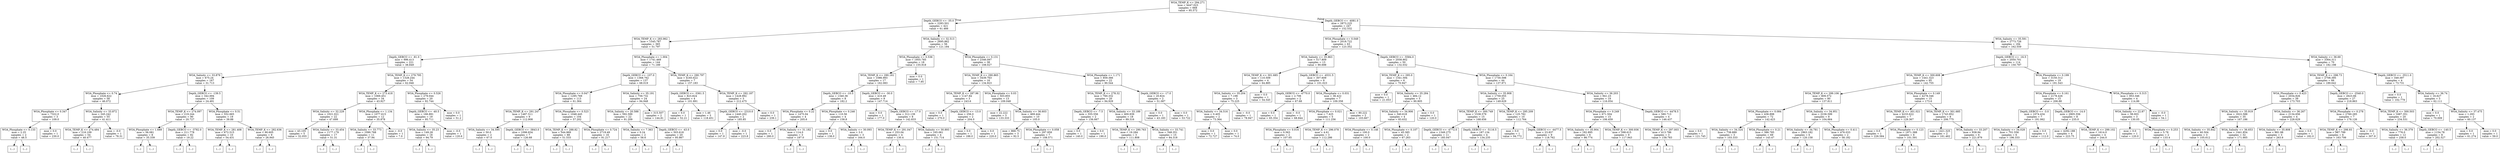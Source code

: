 digraph Tree {
node [shape=box] ;
0 [label="WOA_TEMP_K <= 294.271\nmse = 4447.023\nsamples = 668\nvalue = 95.572"] ;
1 [label="Depth_GEBCO <= -35.0\nmse = 2283.501\nsamples = 421\nvalue = 61.466"] ;
0 -> 1 [labeldistance=2.5, labelangle=45, headlabel="True"] ;
2 [label="WOA_TEMP_K <= 283.962\nmse = 1545.787\nsamples = 365\nvalue = 51.797"] ;
1 -> 2 ;
3 [label="Depth_GEBCO <= -81.0\nmse = 996.413\nsamples = 221\nvalue = 38.849"] ;
2 -> 3 ;
4 [label="WOA_Salinity <= 33.879\nmse = 675.24\nsamples = 167\nvalue = 31.713"] ;
3 -> 4 ;
5 [label="WOA_Phosphate <= 0.74\nmse = 1026.622\nsamples = 58\nvalue = 46.072"] ;
4 -> 5 ;
6 [label="WOA_Phosphate <= 0.347\nmse = 7322.0\nsamples = 3\nvalue = 109.0"] ;
5 -> 6 ;
7 [label="WOA_Phosphate <= 0.133\nmse = 2.25\nsamples = 2\nvalue = 48.5"] ;
6 -> 7 ;
8 [label="(...)"] ;
7 -> 8 ;
9 [label="(...)"] ;
7 -> 9 ;
10 [label="mse = 0.0\nsamples = 1\nvalue = 230.0"] ;
6 -> 10 ;
11 [label="WOA_Salinity <= 33.872\nmse = 245.242\nsamples = 55\nvalue = 41.411"] ;
5 -> 11 ;
12 [label="WOA_TEMP_K <= 274.484\nmse = 216.109\nsamples = 54\nvalue = 40.477"] ;
11 -> 12 ;
13 [label="(...)"] ;
12 -> 13 ;
82 [label="(...)"] ;
12 -> 82 ;
109 [label="mse = -0.0\nsamples = 1\nvalue = 78.31"] ;
11 -> 109 ;
110 [label="Depth_GEBCO <= -139.5\nmse = 342.694\nsamples = 109\nvalue = 24.491"] ;
4 -> 110 ;
111 [label="WOA_TEMP_K <= 274.097\nmse = 219.244\nsamples = 90\nvalue = 20.727"] ;
110 -> 111 ;
112 [label="WOA_Phosphate <= 1.689\nmse = 56.081\nsamples = 8\nvalue = 35.339"] ;
111 -> 112 ;
113 [label="(...)"] ;
112 -> 113 ;
120 [label="(...)"] ;
112 -> 120 ;
127 [label="Depth_GEBCO <= -3782.0\nmse = 211.778\nsamples = 82\nvalue = 19.22"] ;
111 -> 127 ;
128 [label="(...)"] ;
127 -> 128 ;
149 [label="(...)"] ;
127 -> 149 ;
242 [label="WOA_Phosphate <= 0.51\nmse = 552.665\nsamples = 19\nvalue = 39.88"] ;
110 -> 242 ;
243 [label="WOA_TEMP_K <= 281.408\nmse = 672.515\nsamples = 10\nvalue = 54.431"] ;
242 -> 243 ;
244 [label="(...)"] ;
243 -> 244 ;
251 [label="(...)"] ;
243 -> 251 ;
262 [label="WOA_TEMP_K <= 282.636\nmse = 90.605\nsamples = 9\nvalue = 26.945"] ;
242 -> 262 ;
263 [label="(...)"] ;
262 -> 263 ;
268 [label="(...)"] ;
262 -> 268 ;
277 [label="WOA_TEMP_K <= 279.795\nmse = 1328.244\nsamples = 54\nvalue = 62.946"] ;
3 -> 277 ;
278 [label="WOA_TEMP_K <= 273.418\nmse = 1069.451\nsamples = 34\nvalue = 43.927"] ;
277 -> 278 ;
279 [label="WOA_Salinity <= 32.229\nmse = 1021.021\nsamples = 22\nvalue = 47.699"] ;
278 -> 279 ;
280 [label="mse = 43.105\nsamples = 5\nvalue = 32.055"] ;
279 -> 280 ;
281 [label="WOA_Salinity <= 33.454\nmse = 1177.179\nsamples = 17\nvalue = 51.31"] ;
279 -> 281 ;
282 [label="(...)"] ;
281 -> 282 ;
291 [label="(...)"] ;
281 -> 291 ;
292 [label="WOA_Phosphate <= 1.134\nmse = 1077.615\nsamples = 12\nvalue = 35.878"] ;
278 -> 292 ;
293 [label="WOA_Salinity <= 33.773\nmse = 1090.768\nsamples = 11\nvalue = 37.94"] ;
292 -> 293 ;
294 [label="(...)"] ;
293 -> 294 ;
295 [label="(...)"] ;
293 -> 295 ;
296 [label="mse = -0.0\nsamples = 1\nvalue = 7.0"] ;
292 -> 296 ;
297 [label="WOA_Phosphate <= 0.526\nmse = 279.044\nsamples = 20\nvalue = 92.744"] ;
277 -> 297 ;
298 [label="Depth_GEBCO <= -40.5\nmse = 166.891\nsamples = 19\nvalue = 95.711"] ;
297 -> 298 ;
299 [label="WOA_Salinity <= 35.23\nmse = 149.28\nsamples = 18\nvalue = 94.79"] ;
298 -> 299 ;
300 [label="(...)"] ;
299 -> 300 ;
313 [label="(...)"] ;
299 -> 313 ;
314 [label="mse = -0.0\nsamples = 1\nvalue = 120.6"] ;
298 -> 314 ;
315 [label="mse = 0.0\nsamples = 1\nvalue = 51.2"] ;
297 -> 315 ;
316 [label="WOA_Phosphate <= 1.004\nmse = 1741.469\nsamples = 144\nvalue = 71.189"] ;
2 -> 316 ;
317 [label="Depth_GEBCO <= -107.0\nmse = 1368.762\nsamples = 137\nvalue = 68.019"] ;
316 -> 317 ;
318 [label="WOA_Phosphate <= 0.047\nmse = 1295.769\nsamples = 113\nvalue = 61.364"] ;
317 -> 318 ;
319 [label="WOA_TEMP_K <= 291.247\nmse = 1487.511\nsamples = 9\nvalue = 112.908"] ;
318 -> 319 ;
320 [label="WOA_Salinity <= 34.595\nmse = 50.0\nsamples = 2\nvalue = 67.0"] ;
319 -> 320 ;
321 [label="(...)"] ;
320 -> 321 ;
322 [label="(...)"] ;
320 -> 322 ;
323 [label="Depth_GEBCO <= -3843.0\nmse = 1096.834\nsamples = 7\nvalue = 126.68"] ;
319 -> 323 ;
324 [label="(...)"] ;
323 -> 324 ;
327 [label="(...)"] ;
323 -> 327 ;
332 [label="WOA_Phosphate <= 0.523\nmse = 1048.445\nsamples = 104\nvalue = 57.202"] ;
318 -> 332 ;
333 [label="WOA_TEMP_K <= 288.82\nmse = 544.969\nsamples = 88\nvalue = 51.533"] ;
332 -> 333 ;
334 [label="(...)"] ;
333 -> 334 ;
381 [label="(...)"] ;
333 -> 381 ;
482 [label="WOA_Phosphate <= 0.724\nmse = 2719.49\nsamples = 16\nvalue = 91.217"] ;
332 -> 482 ;
483 [label="(...)"] ;
482 -> 483 ;
502 [label="(...)"] ;
482 -> 502 ;
511 [label="WOA_Salinity <= 35.191\nmse = 759.732\nsamples = 24\nvalue = 94.948"] ;
317 -> 511 ;
512 [label="WOA_Salinity <= 20.588\nmse = 592.599\nsamples = 22\nvalue = 91.209"] ;
511 -> 512 ;
513 [label="WOA_Salinity <= 7.363\nmse = 0.24\nsamples = 2\nvalue = 58.6"] ;
512 -> 513 ;
514 [label="(...)"] ;
513 -> 514 ;
515 [label="(...)"] ;
513 -> 515 ;
516 [label="Depth_GEBCO <= -43.0\nmse = 503.618\nsamples = 20\nvalue = 95.867"] ;
512 -> 516 ;
517 [label="(...)"] ;
516 -> 517 ;
546 [label="(...)"] ;
516 -> 546 ;
555 [label="mse = 315.507\nsamples = 2\nvalue = 144.81"] ;
511 -> 555 ;
556 [label="WOA_TEMP_K <= 290.797\nmse = 4183.622\nsamples = 7\nvalue = 157.183"] ;
316 -> 556 ;
557 [label="Depth_GEBCO <= -3361.5\nmse = 823.824\nsamples = 4\nvalue = 101.891"] ;
556 -> 557 ;
558 [label="mse = 0.0\nsamples = 1\nvalue = 52.21"] ;
557 -> 558 ;
559 [label="mse = 1.46\nsamples = 3\nvalue = 118.451"] ;
557 -> 559 ;
560 [label="WOA_TEMP_K <= 292.187\nmse = 1428.992\nsamples = 3\nvalue = 212.475"] ;
556 -> 560 ;
561 [label="Depth_GEBCO <= -2310.0\nmse = 1440.202\nsamples = 2\nvalue = 185.85"] ;
560 -> 561 ;
562 [label="mse = 0.0\nsamples = 1\nvalue = 147.9"] ;
561 -> 562 ;
563 [label="mse = -0.0\nsamples = 1\nvalue = 223.8"] ;
561 -> 563 ;
564 [label="mse = 0.0\nsamples = 1\nvalue = 239.1"] ;
560 -> 564 ;
565 [label="WOA_Salinity <= 32.513\nmse = 2695.862\nsamples = 56\nvalue = 121.184"] ;
1 -> 565 ;
566 [label="WOA_Phosphate <= 0.536\nmse = 1955.785\nsamples = 18\nvalue = 155.918"] ;
565 -> 566 ;
567 [label="WOA_TEMP_K <= 290.161\nmse = 1086.993\nsamples = 17\nvalue = 162.083"] ;
566 -> 567 ;
568 [label="Depth_GEBCO <= -10.5\nmse = 1340.36\nsamples = 8\nvalue = 182.2"] ;
567 -> 568 ;
569 [label="WOA_Phosphate <= 0.22\nmse = 1475.04\nsamples = 4\nvalue = 205.6"] ;
568 -> 569 ;
570 [label="mse = 0.0\nsamples = 1\nvalue = 280.0"] ;
569 -> 570 ;
571 [label="WOA_Salinity <= 31.182\nmse = 114.0\nsamples = 3\nvalue = 187.0"] ;
569 -> 571 ;
572 [label="(...)"] ;
571 -> 572 ;
575 [label="(...)"] ;
571 -> 575 ;
576 [label="WOA_Phosphate <= 0.246\nmse = 110.56\nsamples = 4\nvalue = 158.8"] ;
568 -> 576 ;
577 [label="mse = 0.0\nsamples = 1\nvalue = 138.0"] ;
576 -> 577 ;
578 [label="WOA_Salinity <= 30.093\nmse = 3.0\nsamples = 3\nvalue = 164.0"] ;
576 -> 578 ;
579 [label="(...)"] ;
578 -> 579 ;
580 [label="(...)"] ;
578 -> 580 ;
581 [label="Depth_GEBCO <= -30.0\nmse = 410.49\nsamples = 9\nvalue = 147.714"] ;
567 -> 581 ;
582 [label="mse = 0.0\nsamples = 1\nvalue = 177.0"] ;
581 -> 582 ;
583 [label="Depth_GEBCO <= -17.0\nmse = 312.139\nsamples = 8\nvalue = 142.833"] ;
581 -> 583 ;
584 [label="WOA_TEMP_K <= 291.047\nmse = 253.04\nsamples = 4\nvalue = 130.4"] ;
583 -> 584 ;
585 [label="(...)"] ;
584 -> 585 ;
590 [label="(...)"] ;
584 -> 590 ;
591 [label="WOA_Salinity <= 30.893\nmse = 165.061\nsamples = 4\nvalue = 151.714"] ;
583 -> 591 ;
592 [label="(...)"] ;
591 -> 592 ;
595 [label="(...)"] ;
591 -> 595 ;
598 [label="mse = 0.0\nsamples = 1\nvalue = 7.95"] ;
566 -> 598 ;
599 [label="WOA_Phosphate <= 0.131\nmse = 2346.097\nsamples = 38\nvalue = 108.027"] ;
565 -> 599 ;
600 [label="WOA_TEMP_K <= 290.865\nmse = 3439.763\nsamples = 16\nvalue = 134.923"] ;
599 -> 600 ;
601 [label="WOA_TEMP_K <= 287.96\nmse = 1147.84\nsamples = 3\nvalue = 243.6"] ;
600 -> 601 ;
602 [label="mse = 0.0\nsamples = 1\nvalue = 270.0"] ;
601 -> 602 ;
603 [label="Depth_GEBCO <= -13.0\nmse = 256.0\nsamples = 2\nvalue = 204.0"] ;
601 -> 603 ;
604 [label="mse = 0.0\nsamples = 1\nvalue = 188.0"] ;
603 -> 604 ;
605 [label="mse = 0.0\nsamples = 1\nvalue = 220.0"] ;
603 -> 605 ;
606 [label="WOA_Phosphate <= 0.03\nmse = 503.855\nsamples = 13\nvalue = 109.048"] ;
600 -> 606 ;
607 [label="mse = 22.222\nsamples = 3\nvalue = 133.333"] ;
606 -> 607 ;
608 [label="WOA_Salinity <= 36.603\nmse = 469.444\nsamples = 10\nvalue = 105.0"] ;
606 -> 608 ;
609 [label="mse = 868.75\nsamples = 3\nvalue = 92.5"] ;
608 -> 609 ;
610 [label="WOA_Phosphate <= 0.058\nmse = 297.959\nsamples = 7\nvalue = 108.571"] ;
608 -> 610 ;
611 [label="(...)"] ;
610 -> 611 ;
616 [label="(...)"] ;
610 -> 616 ;
617 [label="WOA_Phosphate <= 1.171\nmse = 859.366\nsamples = 22\nvalue = 90.544"] ;
599 -> 617 ;
618 [label="WOA_TEMP_K <= 278.32\nmse = 760.332\nsamples = 20\nvalue = 94.929"] ;
617 -> 618 ;
619 [label="Depth_GEBCO <= -7.5\nmse = 555.556\nsamples = 2\nvalue = 156.667"] ;
618 -> 619 ;
620 [label="mse = 0.0\nsamples = 1\nvalue = 140.0"] ;
619 -> 620 ;
621 [label="mse = 0.0\nsamples = 1\nvalue = 190.0"] ;
619 -> 621 ;
622 [label="WOA_Salinity <= 33.189\nmse = 400.939\nsamples = 18\nvalue = 89.316"] ;
618 -> 622 ;
623 [label="WOA_TEMP_K <= 290.763\nmse = 19.284\nsamples = 3\nvalue = 111.808"] ;
622 -> 623 ;
624 [label="(...)"] ;
623 -> 624 ;
627 [label="(...)"] ;
623 -> 627 ;
628 [label="WOA_Salinity <= 33.741\nmse = 348.351\nsamples = 15\nvalue = 84.318"] ;
622 -> 628 ;
629 [label="(...)"] ;
628 -> 629 ;
636 [label="(...)"] ;
628 -> 636 ;
657 [label="Depth_GEBCO <= -17.0\nmse = 20.824\nsamples = 2\nvalue = 51.087"] ;
617 -> 657 ;
658 [label="mse = 0.0\nsamples = 1\nvalue = 43.183"] ;
657 -> 658 ;
659 [label="mse = 0.0\nsamples = 1\nvalue = 53.722"] ;
657 -> 659 ;
660 [label="Depth_GEBCO <= -4081.0\nmse = 2873.225\nsamples = 247\nvalue = 152.532"] ;
0 -> 660 [labeldistance=2.5, labelangle=-45, headlabel="False"] ;
661 [label="WOA_Phosphate <= 0.049\nmse = 2018.722\nsamples = 63\nvalue = 123.352"] ;
660 -> 661 ;
662 [label="WOA_Salinity <= 35.963\nmse = 517.809\nsamples = 13\nvalue = 90.698"] ;
661 -> 662 ;
663 [label="WOA_TEMP_K <= 301.685\nmse = 110.509\nsamples = 4\nvalue = 64.885"] ;
662 -> 663 ;
664 [label="WOA_Salinity <= 35.204\nmse = 7.198\nsamples = 3\nvalue = 75.225"] ;
663 -> 664 ;
665 [label="WOA_Salinity <= 34.516\nmse = 0.405\nsamples = 2\nvalue = 73.364"] ;
664 -> 665 ;
666 [label="mse = 0.0\nsamples = 1\nvalue = 72.727"] ;
665 -> 666 ;
667 [label="mse = 0.0\nsamples = 1\nvalue = 74.0"] ;
665 -> 667 ;
668 [label="mse = -0.0\nsamples = 1\nvalue = 78.947"] ;
664 -> 668 ;
669 [label="mse = 0.0\nsamples = 1\nvalue = 54.545"] ;
663 -> 669 ;
670 [label="Depth_GEBCO <= -4531.5\nmse = 307.609\nsamples = 9\nvalue = 101.023"] ;
662 -> 670 ;
671 [label="Depth_GEBCO <= -4770.0\nmse = 2.706\nsamples = 2\nvalue = 67.68"] ;
670 -> 671 ;
672 [label="mse = 0.0\nsamples = 1\nvalue = 65.354"] ;
671 -> 672 ;
673 [label="mse = -0.0\nsamples = 1\nvalue = 68.844"] ;
671 -> 673 ;
674 [label="WOA_Phosphate <= 0.031\nmse = 36.422\nsamples = 7\nvalue = 109.358"] ;
670 -> 674 ;
675 [label="WOA_Phosphate <= 0.021\nmse = 7.425\nsamples = 5\nvalue = 111.256"] ;
674 -> 675 ;
676 [label="WOA_Phosphate <= 0.016\nmse = 0.563\nsamples = 2\nvalue = 107.65"] ;
675 -> 676 ;
677 [label="(...)"] ;
676 -> 677 ;
678 [label="(...)"] ;
676 -> 678 ;
679 [label="WOA_TEMP_K <= 296.078\nmse = 4.61\nsamples = 3\nvalue = 112.286"] ;
675 -> 679 ;
680 [label="(...)"] ;
679 -> 680 ;
681 [label="(...)"] ;
679 -> 681 ;
684 [label="mse = 80.222\nsamples = 2\nvalue = 103.667"] ;
674 -> 684 ;
685 [label="Depth_GEBCO <= -5584.0\nmse = 2058.902\nsamples = 50\nvalue = 132.032"] ;
661 -> 685 ;
686 [label="WOA_TEMP_K <= 295.0\nmse = 1341.594\nsamples = 6\nvalue = 70.947"] ;
685 -> 686 ;
687 [label="mse = 0.0\nsamples = 1\nvalue = 21.053"] ;
686 -> 687 ;
688 [label="WOA_Salinity <= 35.284\nmse = 484.12\nsamples = 5\nvalue = 90.905"] ;
686 -> 688 ;
689 [label="WOA_Salinity <= 34.906\nmse = 340.618\nsamples = 4\nvalue = 83.632"] ;
688 -> 689 ;
690 [label="WOA_Phosphate <= 0.146\nmse = 100.0\nsamples = 2\nvalue = 100.0"] ;
689 -> 690 ;
691 [label="(...)"] ;
690 -> 691 ;
692 [label="(...)"] ;
690 -> 692 ;
693 [label="WOA_Phosphate <= 0.107\nmse = 45.385\nsamples = 2\nvalue = 67.263"] ;
689 -> 693 ;
694 [label="(...)"] ;
693 -> 694 ;
695 [label="(...)"] ;
693 -> 695 ;
696 [label="mse = 0.0\nsamples = 1\nvalue = 120.0"] ;
688 -> 696 ;
697 [label="WOA_Phosphate <= 0.164\nmse = 1730.598\nsamples = 44\nvalue = 137.971"] ;
685 -> 697 ;
698 [label="WOA_Salinity <= 35.908\nmse = 1759.055\nsamples = 25\nvalue = 149.629"] ;
697 -> 698 ;
699 [label="WOA_TEMP_K <= 300.749\nmse = 1538.579\nsamples = 15\nvalue = 168.656"] ;
698 -> 699 ;
700 [label="Depth_GEBCO <= -4772.0\nmse = 1349.275\nsamples = 11\nvalue = 185.047"] ;
699 -> 700 ;
701 [label="(...)"] ;
700 -> 701 ;
714 [label="(...)"] ;
700 -> 714 ;
721 [label="Depth_GEBCO <= -5116.5\nmse = 187.134\nsamples = 4\nvalue = 134.235"] ;
699 -> 721 ;
722 [label="(...)"] ;
721 -> 722 ;
723 [label="(...)"] ;
721 -> 723 ;
728 [label="WOA_TEMP_K <= 295.209\nmse = 125.782\nsamples = 10\nvalue = 112.764"] ;
698 -> 728 ;
729 [label="mse = 0.0\nsamples = 1\nvalue = 94.772"] ;
728 -> 729 ;
730 [label="Depth_GEBCO <= -4477.5\nmse = 23.837\nsamples = 9\nvalue = 118.762"] ;
728 -> 730 ;
731 [label="(...)"] ;
730 -> 731 ;
742 [label="(...)"] ;
730 -> 742 ;
745 [label="WOA_Salinity <= 36.203\nmse = 941.23\nsamples = 19\nvalue = 116.054"] ;
697 -> 745 ;
746 [label="WOA_Phosphate <= 0.249\nmse = 671.504\nsamples = 15\nvalue = 106.459"] ;
745 -> 746 ;
747 [label="WOA_Salinity <= 35.904\nmse = 182.895\nsamples = 6\nvalue = 86.774"] ;
746 -> 747 ;
748 [label="(...)"] ;
747 -> 748 ;
757 [label="(...)"] ;
747 -> 757 ;
758 [label="WOA_TEMP_K <= 300.936\nmse = 598.615\nsamples = 9\nvalue = 117.943"] ;
746 -> 758 ;
759 [label="(...)"] ;
758 -> 759 ;
766 [label="(...)"] ;
758 -> 766 ;
773 [label="Depth_GEBCO <= -4478.5\nmse = 580.713\nsamples = 4\nvalue = 146.437"] ;
745 -> 773 ;
774 [label="WOA_TEMP_K <= 297.003\nmse = 413.786\nsamples = 3\nvalue = 158.783"] ;
773 -> 774 ;
775 [label="(...)"] ;
774 -> 775 ;
778 [label="(...)"] ;
774 -> 778 ;
779 [label="mse = 0.0\nsamples = 1\nvalue = 121.745"] ;
773 -> 779 ;
780 [label="WOA_Salinity <= 35.591\nmse = 2773.726\nsamples = 184\nvalue = 162.559"] ;
660 -> 780 ;
781 [label="Depth_GEBCO <= -16.5\nmse = 2050.701\nsamples = 114\nvalue = 150.797"] ;
780 -> 781 ;
782 [label="WOA_TEMP_K <= 300.608\nmse = 1441.323\nsamples = 95\nvalue = 142.755"] ;
781 -> 782 ;
783 [label="WOA_TEMP_K <= 299.106\nmse = 809.572\nsamples = 80\nvalue = 137.811"] ;
782 -> 783 ;
784 [label="WOA_Phosphate <= 0.084\nmse = 436.898\nsamples = 72\nvalue = 142.423"] ;
783 -> 784 ;
785 [label="WOA_Salinity <= 34.324\nmse = 738.889\nsamples = 3\nvalue = 103.333"] ;
784 -> 785 ;
786 [label="(...)"] ;
785 -> 786 ;
789 [label="(...)"] ;
785 -> 789 ;
790 [label="WOA_Phosphate <= 0.21\nmse = 386.785\nsamples = 69\nvalue = 143.47"] ;
784 -> 790 ;
791 [label="(...)"] ;
790 -> 791 ;
872 [label="(...)"] ;
790 -> 872 ;
885 [label="WOA_Salinity <= 34.951\nmse = 2236.599\nsamples = 8\nvalue = 104.664"] ;
783 -> 885 ;
886 [label="WOA_Salinity <= 34.781\nmse = 1863.182\nsamples = 6\nvalue = 120.158"] ;
885 -> 886 ;
887 [label="(...)"] ;
886 -> 887 ;
894 [label="(...)"] ;
886 -> 894 ;
895 [label="WOA_Phosphate <= 0.411\nmse = 476.033\nsamples = 2\nvalue = 58.182"] ;
885 -> 895 ;
896 [label="(...)"] ;
895 -> 896 ;
897 [label="(...)"] ;
895 -> 897 ;
898 [label="WOA_Phosphate <= 0.149\nmse = 4278.346\nsamples = 15\nvalue = 173.6"] ;
782 -> 898 ;
899 [label="WOA_TEMP_K <= 301.021\nmse = 4233.622\nsamples = 7\nvalue = 129.367"] ;
898 -> 899 ;
900 [label="mse = 0.0\nsamples = 1\nvalue = 226.584"] ;
899 -> 900 ;
901 [label="WOA_Phosphate <= 0.123\nmse = 1971.388\nsamples = 6\nvalue = 101.591"] ;
899 -> 901 ;
902 [label="(...)"] ;
901 -> 902 ;
909 [label="(...)"] ;
901 -> 909 ;
912 [label="WOA_TEMP_K <= 301.685\nmse = 1743.952\nsamples = 8\nvalue = 206.775"] ;
898 -> 912 ;
913 [label="mse = 1421.325\nsamples = 2\nvalue = 161.462"] ;
912 -> 913 ;
914 [label="WOA_Salinity <= 33.207\nmse = 938.94\nsamples = 6\nvalue = 221.879"] ;
912 -> 914 ;
915 [label="(...)"] ;
914 -> 915 ;
916 [label="(...)"] ;
914 -> 916 ;
925 [label="WOA_Phosphate <= 0.199\nmse = 3150.312\nsamples = 19\nvalue = 191.543"] ;
781 -> 925 ;
926 [label="WOA_Phosphate <= 0.161\nmse = 2178.426\nsamples = 15\nvalue = 206.88"] ;
925 -> 926 ;
927 [label="Depth_GEBCO <= -3.0\nmse = 1074.434\nsamples = 7\nvalue = 191.062"] ;
926 -> 927 ;
928 [label="WOA_Salinity <= 34.028\nmse = 701.556\nsamples = 6\nvalue = 196.333"] ;
927 -> 928 ;
929 [label="(...)"] ;
928 -> 929 ;
932 [label="(...)"] ;
928 -> 932 ;
933 [label="mse = 0.0\nsamples = 1\nvalue = 112.0"] ;
927 -> 933 ;
934 [label="Depth_GEBCO <= -14.0\nmse = 2905.556\nsamples = 8\nvalue = 235.0"] ;
926 -> 934 ;
935 [label="mse = 4292.188\nsamples = 4\nvalue = 223.75"] ;
934 -> 935 ;
936 [label="WOA_TEMP_K <= 299.102\nmse = 1614.0\nsamples = 4\nvalue = 244.0"] ;
934 -> 936 ;
937 [label="(...)"] ;
936 -> 937 ;
938 [label="(...)"] ;
936 -> 938 ;
939 [label="WOA_Phosphate <= 0.315\nmse = 953.346\nsamples = 4\nvalue = 114.86"] ;
925 -> 939 ;
940 [label="WOA_Salinity <= 22.87\nmse = 38.003\nsamples = 3\nvalue = 130.05"] ;
939 -> 940 ;
941 [label="mse = 0.0\nsamples = 1\nvalue = 120.0"] ;
940 -> 941 ;
942 [label="WOA_Phosphate <= 0.253\nmse = 5.78\nsamples = 2\nvalue = 133.4"] ;
940 -> 942 ;
943 [label="(...)"] ;
942 -> 943 ;
944 [label="(...)"] ;
942 -> 944 ;
945 [label="mse = -0.0\nsamples = 1\nvalue = 54.1"] ;
939 -> 945 ;
946 [label="WOA_Salinity <= 36.69\nmse = 3364.311\nsamples = 70\nvalue = 182.198"] ;
780 -> 946 ;
947 [label="WOA_TEMP_K <= 298.73\nmse = 2708.395\nsamples = 66\nvalue = 189.642"] ;
946 -> 947 ;
948 [label="WOA_Phosphate <= 0.423\nmse = 2034.826\nsamples = 39\nvalue = 173.703"] ;
947 -> 948 ;
949 [label="WOA_Salinity <= 35.919\nmse = 1622.588\nsamples = 35\nvalue = 167.186"] ;
948 -> 949 ;
950 [label="WOA_Salinity <= 35.842\nmse = 40.504\nsamples = 3\nvalue = 105.612"] ;
949 -> 950 ;
951 [label="(...)"] ;
950 -> 951 ;
954 [label="(...)"] ;
950 -> 954 ;
955 [label="WOA_Salinity <= 36.653\nmse = 1441.854\nsamples = 32\nvalue = 171.665"] ;
949 -> 955 ;
956 [label="(...)"] ;
955 -> 956 ;
989 [label="(...)"] ;
955 -> 989 ;
990 [label="WOA_Salinity <= 36.267\nmse = 2134.656\nsamples = 4\nvalue = 228.629"] ;
948 -> 990 ;
991 [label="WOA_Salinity <= 35.808\nmse = 881.98\nsamples = 3\nvalue = 263.6"] ;
990 -> 991 ;
992 [label="(...)"] ;
991 -> 992 ;
993 [label="(...)"] ;
991 -> 993 ;
996 [label="mse = 0.0\nsamples = 1\nvalue = 182.0"] ;
990 -> 996 ;
997 [label="Depth_GEBCO <= -2540.0\nmse = 2623.66\nsamples = 27\nvalue = 218.863"] ;
947 -> 997 ;
998 [label="WOA_Phosphate <= 0.278\nmse = 2760.285\nsamples = 7\nvalue = 178.126"] ;
997 -> 998 ;
999 [label="WOA_TEMP_K <= 298.93\nmse = 987.799\nsamples = 6\nvalue = 163.706"] ;
998 -> 999 ;
1000 [label="(...)"] ;
999 -> 1000 ;
1001 [label="(...)"] ;
999 -> 1001 ;
1006 [label="mse = -0.0\nsamples = 1\nvalue = 307.9"] ;
998 -> 1006 ;
1007 [label="WOA_TEMP_K <= 300.503\nmse = 1687.351\nsamples = 20\nvalue = 234.531"] ;
997 -> 1007 ;
1008 [label="WOA_Salinity <= 36.379\nmse = 776.0\nsamples = 12\nvalue = 258.0"] ;
1007 -> 1008 ;
1009 [label="(...)"] ;
1008 -> 1009 ;
1010 [label="(...)"] ;
1008 -> 1010 ;
1021 [label="Depth_GEBCO <= -140.5\nmse = 1154.78\nsamples = 8\nvalue = 202.527"] ;
1007 -> 1021 ;
1022 [label="(...)"] ;
1021 -> 1022 ;
1025 [label="(...)"] ;
1021 -> 1025 ;
1028 [label="Depth_GEBCO <= -3511.0\nmse = 349.397\nsamples = 4\nvalue = 73.731"] ;
946 -> 1028 ;
1029 [label="mse = 0.0\nsamples = 1\nvalue = 102.779"] ;
1028 -> 1029 ;
1030 [label="WOA_Salinity <= 36.74\nmse = 16.627\nsamples = 3\nvalue = 62.111"] ;
1028 -> 1030 ;
1031 [label="mse = 0.0\nsamples = 1\nvalue = 70.009"] ;
1030 -> 1031 ;
1032 [label="WOA_Salinity <= 37.475\nmse = 1.293\nsamples = 2\nvalue = 60.137"] ;
1030 -> 1032 ;
1033 [label="mse = 0.0\nsamples = 1\nvalue = 61.274"] ;
1032 -> 1033 ;
1034 [label="mse = 0.0\nsamples = 1\nvalue = 59.0"] ;
1032 -> 1034 ;
}